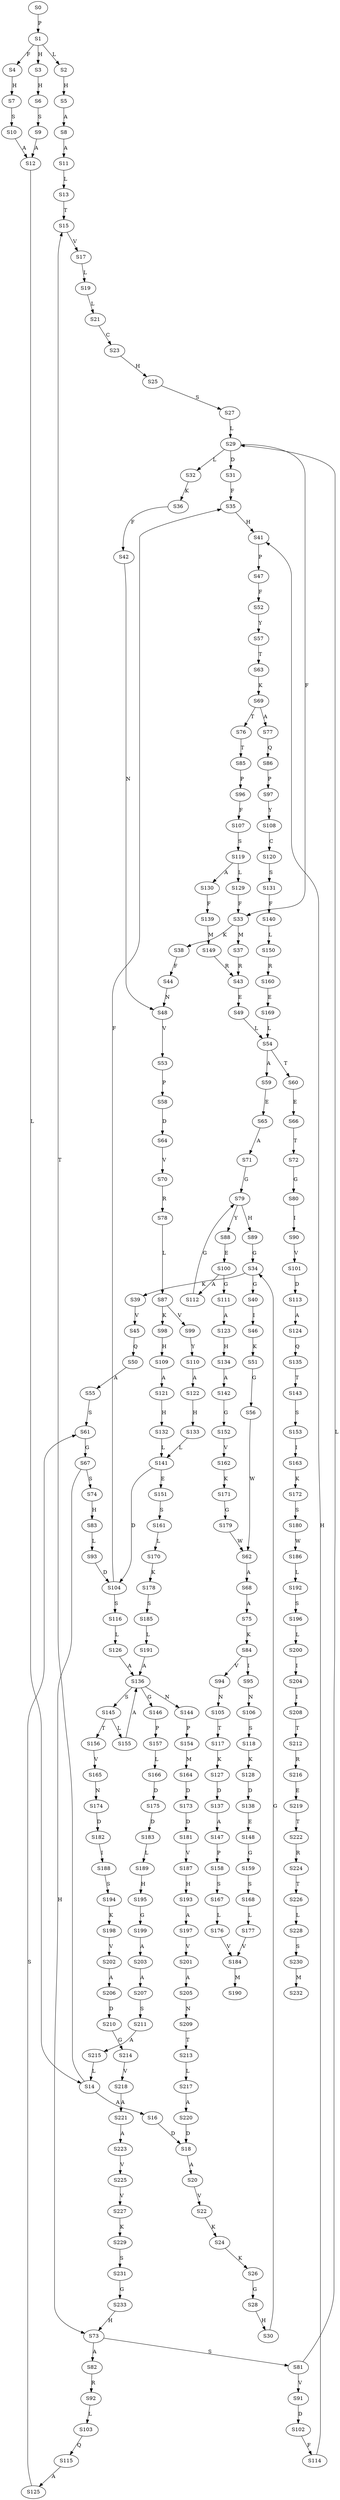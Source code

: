 strict digraph  {
	S0 -> S1 [ label = P ];
	S1 -> S2 [ label = L ];
	S1 -> S3 [ label = H ];
	S1 -> S4 [ label = F ];
	S2 -> S5 [ label = H ];
	S3 -> S6 [ label = H ];
	S4 -> S7 [ label = H ];
	S5 -> S8 [ label = A ];
	S6 -> S9 [ label = S ];
	S7 -> S10 [ label = S ];
	S8 -> S11 [ label = A ];
	S9 -> S12 [ label = A ];
	S10 -> S12 [ label = A ];
	S11 -> S13 [ label = L ];
	S12 -> S14 [ label = L ];
	S13 -> S15 [ label = T ];
	S14 -> S16 [ label = A ];
	S14 -> S15 [ label = T ];
	S15 -> S17 [ label = V ];
	S16 -> S18 [ label = D ];
	S17 -> S19 [ label = L ];
	S18 -> S20 [ label = A ];
	S19 -> S21 [ label = L ];
	S20 -> S22 [ label = V ];
	S21 -> S23 [ label = C ];
	S22 -> S24 [ label = K ];
	S23 -> S25 [ label = H ];
	S24 -> S26 [ label = K ];
	S25 -> S27 [ label = S ];
	S26 -> S28 [ label = G ];
	S27 -> S29 [ label = L ];
	S28 -> S30 [ label = H ];
	S29 -> S31 [ label = D ];
	S29 -> S32 [ label = L ];
	S29 -> S33 [ label = F ];
	S30 -> S34 [ label = G ];
	S31 -> S35 [ label = F ];
	S32 -> S36 [ label = K ];
	S33 -> S37 [ label = M ];
	S33 -> S38 [ label = K ];
	S34 -> S39 [ label = K ];
	S34 -> S40 [ label = G ];
	S35 -> S41 [ label = H ];
	S36 -> S42 [ label = F ];
	S37 -> S43 [ label = R ];
	S38 -> S44 [ label = F ];
	S39 -> S45 [ label = V ];
	S40 -> S46 [ label = I ];
	S41 -> S47 [ label = P ];
	S42 -> S48 [ label = N ];
	S43 -> S49 [ label = E ];
	S44 -> S48 [ label = N ];
	S45 -> S50 [ label = Q ];
	S46 -> S51 [ label = K ];
	S47 -> S52 [ label = F ];
	S48 -> S53 [ label = V ];
	S49 -> S54 [ label = L ];
	S50 -> S55 [ label = A ];
	S51 -> S56 [ label = G ];
	S52 -> S57 [ label = Y ];
	S53 -> S58 [ label = P ];
	S54 -> S59 [ label = A ];
	S54 -> S60 [ label = T ];
	S55 -> S61 [ label = S ];
	S56 -> S62 [ label = W ];
	S57 -> S63 [ label = T ];
	S58 -> S64 [ label = D ];
	S59 -> S65 [ label = E ];
	S60 -> S66 [ label = E ];
	S61 -> S67 [ label = G ];
	S62 -> S68 [ label = A ];
	S63 -> S69 [ label = K ];
	S64 -> S70 [ label = V ];
	S65 -> S71 [ label = A ];
	S66 -> S72 [ label = T ];
	S67 -> S73 [ label = H ];
	S67 -> S74 [ label = S ];
	S68 -> S75 [ label = A ];
	S69 -> S76 [ label = T ];
	S69 -> S77 [ label = A ];
	S70 -> S78 [ label = R ];
	S71 -> S79 [ label = G ];
	S72 -> S80 [ label = G ];
	S73 -> S81 [ label = S ];
	S73 -> S82 [ label = A ];
	S74 -> S83 [ label = H ];
	S75 -> S84 [ label = K ];
	S76 -> S85 [ label = T ];
	S77 -> S86 [ label = Q ];
	S78 -> S87 [ label = L ];
	S79 -> S88 [ label = Y ];
	S79 -> S89 [ label = H ];
	S80 -> S90 [ label = I ];
	S81 -> S29 [ label = L ];
	S81 -> S91 [ label = V ];
	S82 -> S92 [ label = R ];
	S83 -> S93 [ label = L ];
	S84 -> S94 [ label = V ];
	S84 -> S95 [ label = I ];
	S85 -> S96 [ label = P ];
	S86 -> S97 [ label = P ];
	S87 -> S98 [ label = K ];
	S87 -> S99 [ label = V ];
	S88 -> S100 [ label = E ];
	S89 -> S34 [ label = G ];
	S90 -> S101 [ label = V ];
	S91 -> S102 [ label = D ];
	S92 -> S103 [ label = L ];
	S93 -> S104 [ label = D ];
	S94 -> S105 [ label = N ];
	S95 -> S106 [ label = N ];
	S96 -> S107 [ label = F ];
	S97 -> S108 [ label = Y ];
	S98 -> S109 [ label = H ];
	S99 -> S110 [ label = Y ];
	S100 -> S111 [ label = G ];
	S100 -> S112 [ label = A ];
	S101 -> S113 [ label = D ];
	S102 -> S114 [ label = F ];
	S103 -> S115 [ label = Q ];
	S104 -> S116 [ label = S ];
	S104 -> S35 [ label = F ];
	S105 -> S117 [ label = T ];
	S106 -> S118 [ label = S ];
	S107 -> S119 [ label = S ];
	S108 -> S120 [ label = C ];
	S109 -> S121 [ label = A ];
	S110 -> S122 [ label = A ];
	S111 -> S123 [ label = A ];
	S112 -> S79 [ label = G ];
	S113 -> S124 [ label = A ];
	S114 -> S41 [ label = H ];
	S115 -> S125 [ label = A ];
	S116 -> S126 [ label = L ];
	S117 -> S127 [ label = K ];
	S118 -> S128 [ label = K ];
	S119 -> S129 [ label = L ];
	S119 -> S130 [ label = A ];
	S120 -> S131 [ label = S ];
	S121 -> S132 [ label = H ];
	S122 -> S133 [ label = H ];
	S123 -> S134 [ label = H ];
	S124 -> S135 [ label = Q ];
	S125 -> S61 [ label = S ];
	S126 -> S136 [ label = A ];
	S127 -> S137 [ label = D ];
	S128 -> S138 [ label = D ];
	S129 -> S33 [ label = F ];
	S130 -> S139 [ label = F ];
	S131 -> S140 [ label = F ];
	S132 -> S141 [ label = L ];
	S133 -> S141 [ label = L ];
	S134 -> S142 [ label = A ];
	S135 -> S143 [ label = T ];
	S136 -> S144 [ label = N ];
	S136 -> S145 [ label = S ];
	S136 -> S146 [ label = G ];
	S137 -> S147 [ label = A ];
	S138 -> S148 [ label = E ];
	S139 -> S149 [ label = M ];
	S140 -> S150 [ label = L ];
	S141 -> S104 [ label = D ];
	S141 -> S151 [ label = E ];
	S142 -> S152 [ label = G ];
	S143 -> S153 [ label = S ];
	S144 -> S154 [ label = P ];
	S145 -> S155 [ label = L ];
	S145 -> S156 [ label = T ];
	S146 -> S157 [ label = P ];
	S147 -> S158 [ label = P ];
	S148 -> S159 [ label = G ];
	S149 -> S43 [ label = R ];
	S150 -> S160 [ label = R ];
	S151 -> S161 [ label = S ];
	S152 -> S162 [ label = V ];
	S153 -> S163 [ label = I ];
	S154 -> S164 [ label = M ];
	S155 -> S136 [ label = A ];
	S156 -> S165 [ label = V ];
	S157 -> S166 [ label = L ];
	S158 -> S167 [ label = S ];
	S159 -> S168 [ label = S ];
	S160 -> S169 [ label = E ];
	S161 -> S170 [ label = L ];
	S162 -> S171 [ label = K ];
	S163 -> S172 [ label = K ];
	S164 -> S173 [ label = D ];
	S165 -> S174 [ label = N ];
	S166 -> S175 [ label = D ];
	S167 -> S176 [ label = L ];
	S168 -> S177 [ label = L ];
	S169 -> S54 [ label = L ];
	S170 -> S178 [ label = K ];
	S171 -> S179 [ label = G ];
	S172 -> S180 [ label = S ];
	S173 -> S181 [ label = D ];
	S174 -> S182 [ label = D ];
	S175 -> S183 [ label = D ];
	S176 -> S184 [ label = V ];
	S177 -> S184 [ label = V ];
	S178 -> S185 [ label = S ];
	S179 -> S62 [ label = W ];
	S180 -> S186 [ label = W ];
	S181 -> S187 [ label = V ];
	S182 -> S188 [ label = I ];
	S183 -> S189 [ label = L ];
	S184 -> S190 [ label = M ];
	S185 -> S191 [ label = L ];
	S186 -> S192 [ label = L ];
	S187 -> S193 [ label = H ];
	S188 -> S194 [ label = S ];
	S189 -> S195 [ label = H ];
	S191 -> S136 [ label = A ];
	S192 -> S196 [ label = S ];
	S193 -> S197 [ label = A ];
	S194 -> S198 [ label = K ];
	S195 -> S199 [ label = G ];
	S196 -> S200 [ label = L ];
	S197 -> S201 [ label = V ];
	S198 -> S202 [ label = V ];
	S199 -> S203 [ label = A ];
	S200 -> S204 [ label = I ];
	S201 -> S205 [ label = A ];
	S202 -> S206 [ label = A ];
	S203 -> S207 [ label = A ];
	S204 -> S208 [ label = I ];
	S205 -> S209 [ label = N ];
	S206 -> S210 [ label = D ];
	S207 -> S211 [ label = S ];
	S208 -> S212 [ label = T ];
	S209 -> S213 [ label = T ];
	S210 -> S214 [ label = G ];
	S211 -> S215 [ label = A ];
	S212 -> S216 [ label = R ];
	S213 -> S217 [ label = L ];
	S214 -> S218 [ label = V ];
	S215 -> S14 [ label = L ];
	S216 -> S219 [ label = E ];
	S217 -> S220 [ label = A ];
	S218 -> S221 [ label = A ];
	S219 -> S222 [ label = T ];
	S220 -> S18 [ label = D ];
	S221 -> S223 [ label = A ];
	S222 -> S224 [ label = R ];
	S223 -> S225 [ label = V ];
	S224 -> S226 [ label = T ];
	S225 -> S227 [ label = V ];
	S226 -> S228 [ label = L ];
	S227 -> S229 [ label = K ];
	S228 -> S230 [ label = S ];
	S229 -> S231 [ label = S ];
	S230 -> S232 [ label = M ];
	S231 -> S233 [ label = G ];
	S233 -> S73 [ label = H ];
}
